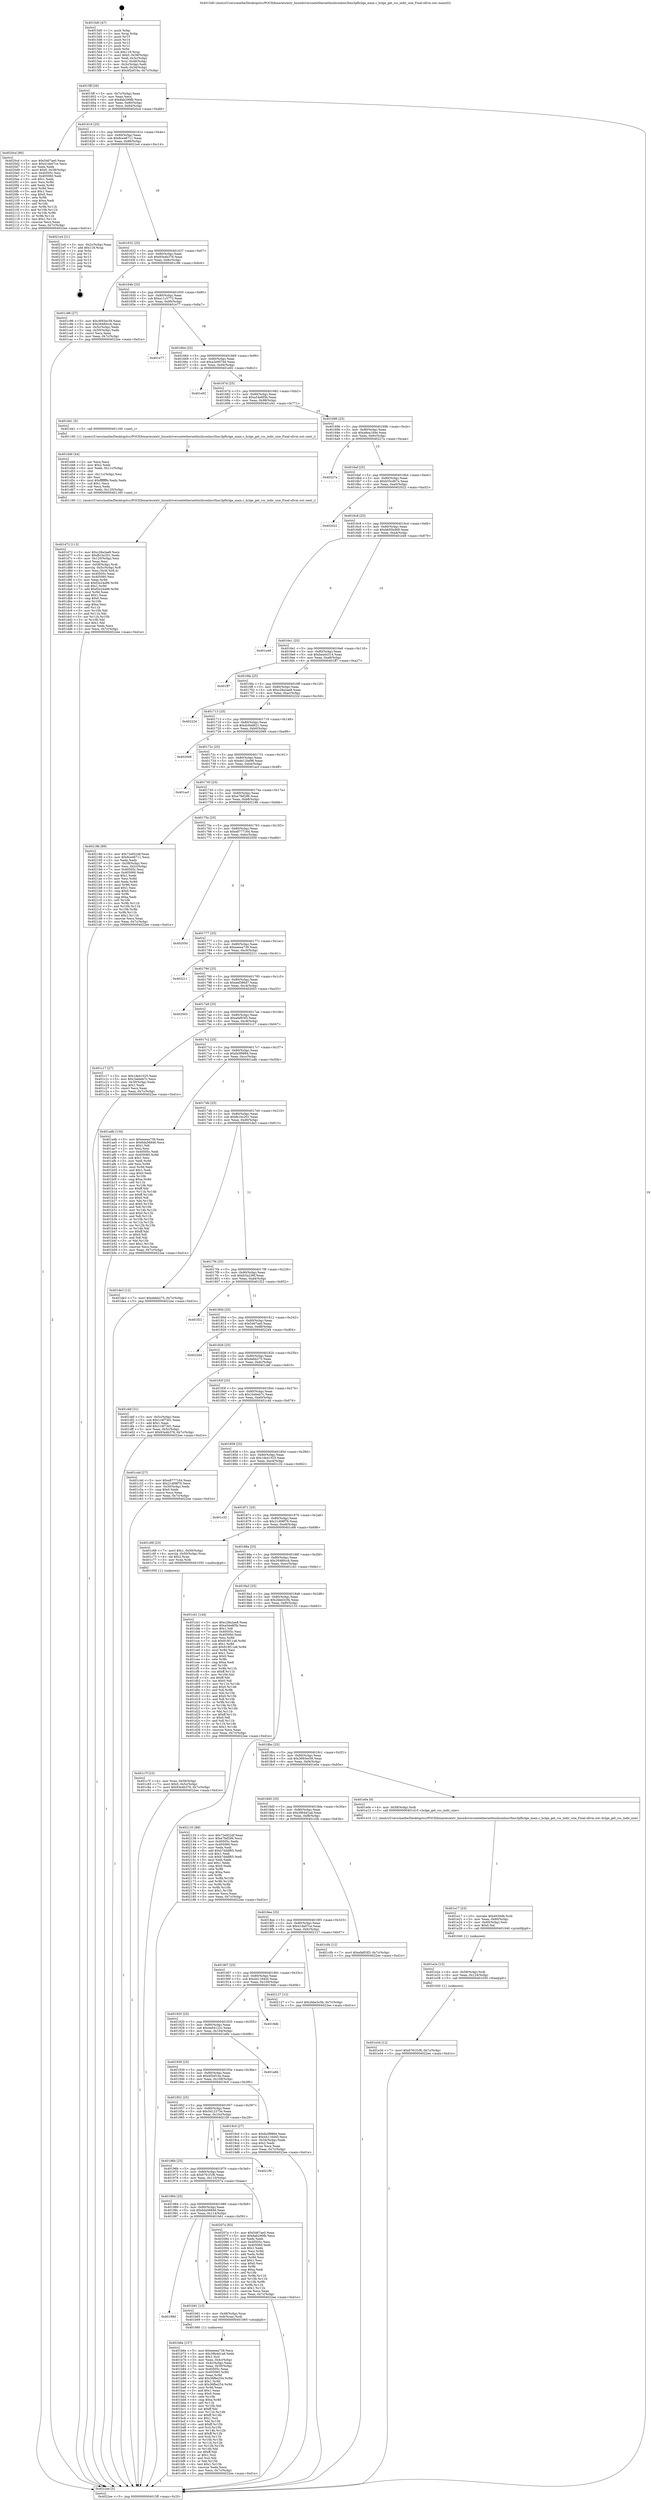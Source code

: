 digraph "0x4015d0" {
  label = "0x4015d0 (/mnt/c/Users/mathe/Desktop/tcc/POCII/binaries/extr_linuxdriversnetethernethisiliconhns3hns3pfhclge_main.c_hclge_get_rss_indir_size_Final-ollvm.out::main(0))"
  labelloc = "t"
  node[shape=record]

  Entry [label="",width=0.3,height=0.3,shape=circle,fillcolor=black,style=filled]
  "0x4015ff" [label="{
     0x4015ff [26]\l
     | [instrs]\l
     &nbsp;&nbsp;0x4015ff \<+3\>: mov -0x7c(%rbp),%eax\l
     &nbsp;&nbsp;0x401602 \<+2\>: mov %eax,%ecx\l
     &nbsp;&nbsp;0x401604 \<+6\>: sub $0x8ab290fb,%ecx\l
     &nbsp;&nbsp;0x40160a \<+3\>: mov %eax,-0x80(%rbp)\l
     &nbsp;&nbsp;0x40160d \<+6\>: mov %ecx,-0x84(%rbp)\l
     &nbsp;&nbsp;0x401613 \<+6\>: je 00000000004020cd \<main+0xafd\>\l
  }"]
  "0x4020cd" [label="{
     0x4020cd [90]\l
     | [instrs]\l
     &nbsp;&nbsp;0x4020cd \<+5\>: mov $0x5467ae0,%eax\l
     &nbsp;&nbsp;0x4020d2 \<+5\>: mov $0x41da07ce,%ecx\l
     &nbsp;&nbsp;0x4020d7 \<+2\>: xor %edx,%edx\l
     &nbsp;&nbsp;0x4020d9 \<+7\>: movl $0x0,-0x38(%rbp)\l
     &nbsp;&nbsp;0x4020e0 \<+7\>: mov 0x40505c,%esi\l
     &nbsp;&nbsp;0x4020e7 \<+7\>: mov 0x405060,%edi\l
     &nbsp;&nbsp;0x4020ee \<+3\>: sub $0x1,%edx\l
     &nbsp;&nbsp;0x4020f1 \<+3\>: mov %esi,%r8d\l
     &nbsp;&nbsp;0x4020f4 \<+3\>: add %edx,%r8d\l
     &nbsp;&nbsp;0x4020f7 \<+4\>: imul %r8d,%esi\l
     &nbsp;&nbsp;0x4020fb \<+3\>: and $0x1,%esi\l
     &nbsp;&nbsp;0x4020fe \<+3\>: cmp $0x0,%esi\l
     &nbsp;&nbsp;0x402101 \<+4\>: sete %r9b\l
     &nbsp;&nbsp;0x402105 \<+3\>: cmp $0xa,%edi\l
     &nbsp;&nbsp;0x402108 \<+4\>: setl %r10b\l
     &nbsp;&nbsp;0x40210c \<+3\>: mov %r9b,%r11b\l
     &nbsp;&nbsp;0x40210f \<+3\>: and %r10b,%r11b\l
     &nbsp;&nbsp;0x402112 \<+3\>: xor %r10b,%r9b\l
     &nbsp;&nbsp;0x402115 \<+3\>: or %r9b,%r11b\l
     &nbsp;&nbsp;0x402118 \<+4\>: test $0x1,%r11b\l
     &nbsp;&nbsp;0x40211c \<+3\>: cmovne %ecx,%eax\l
     &nbsp;&nbsp;0x40211f \<+3\>: mov %eax,-0x7c(%rbp)\l
     &nbsp;&nbsp;0x402122 \<+5\>: jmp 00000000004022ee \<main+0xd1e\>\l
  }"]
  "0x401619" [label="{
     0x401619 [25]\l
     | [instrs]\l
     &nbsp;&nbsp;0x401619 \<+5\>: jmp 000000000040161e \<main+0x4e\>\l
     &nbsp;&nbsp;0x40161e \<+3\>: mov -0x80(%rbp),%eax\l
     &nbsp;&nbsp;0x401621 \<+5\>: sub $0x8ce46711,%eax\l
     &nbsp;&nbsp;0x401626 \<+6\>: mov %eax,-0x88(%rbp)\l
     &nbsp;&nbsp;0x40162c \<+6\>: je 00000000004021e4 \<main+0xc14\>\l
  }"]
  Exit [label="",width=0.3,height=0.3,shape=circle,fillcolor=black,style=filled,peripheries=2]
  "0x4021e4" [label="{
     0x4021e4 [21]\l
     | [instrs]\l
     &nbsp;&nbsp;0x4021e4 \<+3\>: mov -0x2c(%rbp),%eax\l
     &nbsp;&nbsp;0x4021e7 \<+7\>: add $0x118,%rsp\l
     &nbsp;&nbsp;0x4021ee \<+1\>: pop %rbx\l
     &nbsp;&nbsp;0x4021ef \<+2\>: pop %r12\l
     &nbsp;&nbsp;0x4021f1 \<+2\>: pop %r13\l
     &nbsp;&nbsp;0x4021f3 \<+2\>: pop %r14\l
     &nbsp;&nbsp;0x4021f5 \<+2\>: pop %r15\l
     &nbsp;&nbsp;0x4021f7 \<+1\>: pop %rbp\l
     &nbsp;&nbsp;0x4021f8 \<+1\>: ret\l
  }"]
  "0x401632" [label="{
     0x401632 [25]\l
     | [instrs]\l
     &nbsp;&nbsp;0x401632 \<+5\>: jmp 0000000000401637 \<main+0x67\>\l
     &nbsp;&nbsp;0x401637 \<+3\>: mov -0x80(%rbp),%eax\l
     &nbsp;&nbsp;0x40163a \<+5\>: sub $0x93e4b376,%eax\l
     &nbsp;&nbsp;0x40163f \<+6\>: mov %eax,-0x8c(%rbp)\l
     &nbsp;&nbsp;0x401645 \<+6\>: je 0000000000401c96 \<main+0x6c6\>\l
  }"]
  "0x401e3d" [label="{
     0x401e3d [12]\l
     | [instrs]\l
     &nbsp;&nbsp;0x401e3d \<+7\>: movl $0x6761f1f6,-0x7c(%rbp)\l
     &nbsp;&nbsp;0x401e44 \<+5\>: jmp 00000000004022ee \<main+0xd1e\>\l
  }"]
  "0x401c96" [label="{
     0x401c96 [27]\l
     | [instrs]\l
     &nbsp;&nbsp;0x401c96 \<+5\>: mov $0x3693ec58,%eax\l
     &nbsp;&nbsp;0x401c9b \<+5\>: mov $0x26480ccb,%ecx\l
     &nbsp;&nbsp;0x401ca0 \<+3\>: mov -0x5c(%rbp),%edx\l
     &nbsp;&nbsp;0x401ca3 \<+3\>: cmp -0x50(%rbp),%edx\l
     &nbsp;&nbsp;0x401ca6 \<+3\>: cmovl %ecx,%eax\l
     &nbsp;&nbsp;0x401ca9 \<+3\>: mov %eax,-0x7c(%rbp)\l
     &nbsp;&nbsp;0x401cac \<+5\>: jmp 00000000004022ee \<main+0xd1e\>\l
  }"]
  "0x40164b" [label="{
     0x40164b [25]\l
     | [instrs]\l
     &nbsp;&nbsp;0x40164b \<+5\>: jmp 0000000000401650 \<main+0x80\>\l
     &nbsp;&nbsp;0x401650 \<+3\>: mov -0x80(%rbp),%eax\l
     &nbsp;&nbsp;0x401653 \<+5\>: sub $0xa11c5772,%eax\l
     &nbsp;&nbsp;0x401658 \<+6\>: mov %eax,-0x90(%rbp)\l
     &nbsp;&nbsp;0x40165e \<+6\>: je 0000000000401e77 \<main+0x8a7\>\l
  }"]
  "0x401e2e" [label="{
     0x401e2e [15]\l
     | [instrs]\l
     &nbsp;&nbsp;0x401e2e \<+4\>: mov -0x58(%rbp),%rdi\l
     &nbsp;&nbsp;0x401e32 \<+6\>: mov %eax,-0x124(%rbp)\l
     &nbsp;&nbsp;0x401e38 \<+5\>: call 0000000000401030 \<free@plt\>\l
     | [calls]\l
     &nbsp;&nbsp;0x401030 \{1\} (unknown)\l
  }"]
  "0x401e77" [label="{
     0x401e77\l
  }", style=dashed]
  "0x401664" [label="{
     0x401664 [25]\l
     | [instrs]\l
     &nbsp;&nbsp;0x401664 \<+5\>: jmp 0000000000401669 \<main+0x99\>\l
     &nbsp;&nbsp;0x401669 \<+3\>: mov -0x80(%rbp),%eax\l
     &nbsp;&nbsp;0x40166c \<+5\>: sub $0xa2e907dd,%eax\l
     &nbsp;&nbsp;0x401671 \<+6\>: mov %eax,-0x94(%rbp)\l
     &nbsp;&nbsp;0x401677 \<+6\>: je 0000000000401e92 \<main+0x8c2\>\l
  }"]
  "0x401e17" [label="{
     0x401e17 [23]\l
     | [instrs]\l
     &nbsp;&nbsp;0x401e17 \<+10\>: movabs $0x4030d6,%rdi\l
     &nbsp;&nbsp;0x401e21 \<+3\>: mov %eax,-0x60(%rbp)\l
     &nbsp;&nbsp;0x401e24 \<+3\>: mov -0x60(%rbp),%esi\l
     &nbsp;&nbsp;0x401e27 \<+2\>: mov $0x0,%al\l
     &nbsp;&nbsp;0x401e29 \<+5\>: call 0000000000401040 \<printf@plt\>\l
     | [calls]\l
     &nbsp;&nbsp;0x401040 \{1\} (unknown)\l
  }"]
  "0x401e92" [label="{
     0x401e92\l
  }", style=dashed]
  "0x40167d" [label="{
     0x40167d [25]\l
     | [instrs]\l
     &nbsp;&nbsp;0x40167d \<+5\>: jmp 0000000000401682 \<main+0xb2\>\l
     &nbsp;&nbsp;0x401682 \<+3\>: mov -0x80(%rbp),%eax\l
     &nbsp;&nbsp;0x401685 \<+5\>: sub $0xa54e6f3b,%eax\l
     &nbsp;&nbsp;0x40168a \<+6\>: mov %eax,-0x98(%rbp)\l
     &nbsp;&nbsp;0x401690 \<+6\>: je 0000000000401d41 \<main+0x771\>\l
  }"]
  "0x401d72" [label="{
     0x401d72 [113]\l
     | [instrs]\l
     &nbsp;&nbsp;0x401d72 \<+5\>: mov $0xc28a2ae8,%ecx\l
     &nbsp;&nbsp;0x401d77 \<+5\>: mov $0xfb1bc201,%edx\l
     &nbsp;&nbsp;0x401d7c \<+6\>: mov -0x120(%rbp),%esi\l
     &nbsp;&nbsp;0x401d82 \<+3\>: imul %eax,%esi\l
     &nbsp;&nbsp;0x401d85 \<+4\>: mov -0x58(%rbp),%rdi\l
     &nbsp;&nbsp;0x401d89 \<+4\>: movslq -0x5c(%rbp),%r8\l
     &nbsp;&nbsp;0x401d8d \<+4\>: mov %esi,(%rdi,%r8,4)\l
     &nbsp;&nbsp;0x401d91 \<+7\>: mov 0x40505c,%eax\l
     &nbsp;&nbsp;0x401d98 \<+7\>: mov 0x405060,%esi\l
     &nbsp;&nbsp;0x401d9f \<+3\>: mov %eax,%r9d\l
     &nbsp;&nbsp;0x401da2 \<+7\>: sub $0xf2e24a96,%r9d\l
     &nbsp;&nbsp;0x401da9 \<+4\>: sub $0x1,%r9d\l
     &nbsp;&nbsp;0x401dad \<+7\>: add $0xf2e24a96,%r9d\l
     &nbsp;&nbsp;0x401db4 \<+4\>: imul %r9d,%eax\l
     &nbsp;&nbsp;0x401db8 \<+3\>: and $0x1,%eax\l
     &nbsp;&nbsp;0x401dbb \<+3\>: cmp $0x0,%eax\l
     &nbsp;&nbsp;0x401dbe \<+4\>: sete %r10b\l
     &nbsp;&nbsp;0x401dc2 \<+3\>: cmp $0xa,%esi\l
     &nbsp;&nbsp;0x401dc5 \<+4\>: setl %r11b\l
     &nbsp;&nbsp;0x401dc9 \<+3\>: mov %r10b,%bl\l
     &nbsp;&nbsp;0x401dcc \<+3\>: and %r11b,%bl\l
     &nbsp;&nbsp;0x401dcf \<+3\>: xor %r11b,%r10b\l
     &nbsp;&nbsp;0x401dd2 \<+3\>: or %r10b,%bl\l
     &nbsp;&nbsp;0x401dd5 \<+3\>: test $0x1,%bl\l
     &nbsp;&nbsp;0x401dd8 \<+3\>: cmovne %edx,%ecx\l
     &nbsp;&nbsp;0x401ddb \<+3\>: mov %ecx,-0x7c(%rbp)\l
     &nbsp;&nbsp;0x401dde \<+5\>: jmp 00000000004022ee \<main+0xd1e\>\l
  }"]
  "0x401d41" [label="{
     0x401d41 [5]\l
     | [instrs]\l
     &nbsp;&nbsp;0x401d41 \<+5\>: call 0000000000401160 \<next_i\>\l
     | [calls]\l
     &nbsp;&nbsp;0x401160 \{1\} (/mnt/c/Users/mathe/Desktop/tcc/POCII/binaries/extr_linuxdriversnetethernethisiliconhns3hns3pfhclge_main.c_hclge_get_rss_indir_size_Final-ollvm.out::next_i)\l
  }"]
  "0x401696" [label="{
     0x401696 [25]\l
     | [instrs]\l
     &nbsp;&nbsp;0x401696 \<+5\>: jmp 000000000040169b \<main+0xcb\>\l
     &nbsp;&nbsp;0x40169b \<+3\>: mov -0x80(%rbp),%eax\l
     &nbsp;&nbsp;0x40169e \<+5\>: sub $0xa8ea184e,%eax\l
     &nbsp;&nbsp;0x4016a3 \<+6\>: mov %eax,-0x9c(%rbp)\l
     &nbsp;&nbsp;0x4016a9 \<+6\>: je 000000000040227a \<main+0xcaa\>\l
  }"]
  "0x401d46" [label="{
     0x401d46 [44]\l
     | [instrs]\l
     &nbsp;&nbsp;0x401d46 \<+2\>: xor %ecx,%ecx\l
     &nbsp;&nbsp;0x401d48 \<+5\>: mov $0x2,%edx\l
     &nbsp;&nbsp;0x401d4d \<+6\>: mov %edx,-0x11c(%rbp)\l
     &nbsp;&nbsp;0x401d53 \<+1\>: cltd\l
     &nbsp;&nbsp;0x401d54 \<+6\>: mov -0x11c(%rbp),%esi\l
     &nbsp;&nbsp;0x401d5a \<+2\>: idiv %esi\l
     &nbsp;&nbsp;0x401d5c \<+6\>: imul $0xfffffffe,%edx,%edx\l
     &nbsp;&nbsp;0x401d62 \<+3\>: sub $0x1,%ecx\l
     &nbsp;&nbsp;0x401d65 \<+2\>: sub %ecx,%edx\l
     &nbsp;&nbsp;0x401d67 \<+6\>: mov %edx,-0x120(%rbp)\l
     &nbsp;&nbsp;0x401d6d \<+5\>: call 0000000000401160 \<next_i\>\l
     | [calls]\l
     &nbsp;&nbsp;0x401160 \{1\} (/mnt/c/Users/mathe/Desktop/tcc/POCII/binaries/extr_linuxdriversnetethernethisiliconhns3hns3pfhclge_main.c_hclge_get_rss_indir_size_Final-ollvm.out::next_i)\l
  }"]
  "0x40227a" [label="{
     0x40227a\l
  }", style=dashed]
  "0x4016af" [label="{
     0x4016af [25]\l
     | [instrs]\l
     &nbsp;&nbsp;0x4016af \<+5\>: jmp 00000000004016b4 \<main+0xe4\>\l
     &nbsp;&nbsp;0x4016b4 \<+3\>: mov -0x80(%rbp),%eax\l
     &nbsp;&nbsp;0x4016b7 \<+5\>: sub $0xb55cd67e,%eax\l
     &nbsp;&nbsp;0x4016bc \<+6\>: mov %eax,-0xa0(%rbp)\l
     &nbsp;&nbsp;0x4016c2 \<+6\>: je 0000000000402022 \<main+0xa52\>\l
  }"]
  "0x401c7f" [label="{
     0x401c7f [23]\l
     | [instrs]\l
     &nbsp;&nbsp;0x401c7f \<+4\>: mov %rax,-0x58(%rbp)\l
     &nbsp;&nbsp;0x401c83 \<+7\>: movl $0x0,-0x5c(%rbp)\l
     &nbsp;&nbsp;0x401c8a \<+7\>: movl $0x93e4b376,-0x7c(%rbp)\l
     &nbsp;&nbsp;0x401c91 \<+5\>: jmp 00000000004022ee \<main+0xd1e\>\l
  }"]
  "0x402022" [label="{
     0x402022\l
  }", style=dashed]
  "0x4016c8" [label="{
     0x4016c8 [25]\l
     | [instrs]\l
     &nbsp;&nbsp;0x4016c8 \<+5\>: jmp 00000000004016cd \<main+0xfd\>\l
     &nbsp;&nbsp;0x4016cd \<+3\>: mov -0x80(%rbp),%eax\l
     &nbsp;&nbsp;0x4016d0 \<+5\>: sub $0xbb05b469,%eax\l
     &nbsp;&nbsp;0x4016d5 \<+6\>: mov %eax,-0xa4(%rbp)\l
     &nbsp;&nbsp;0x4016db \<+6\>: je 0000000000401e49 \<main+0x879\>\l
  }"]
  "0x401b6e" [label="{
     0x401b6e [157]\l
     | [instrs]\l
     &nbsp;&nbsp;0x401b6e \<+5\>: mov $0xeeeea739,%ecx\l
     &nbsp;&nbsp;0x401b73 \<+5\>: mov $0x39b4d1ad,%edx\l
     &nbsp;&nbsp;0x401b78 \<+3\>: mov $0x1,%sil\l
     &nbsp;&nbsp;0x401b7b \<+3\>: mov %eax,-0x4c(%rbp)\l
     &nbsp;&nbsp;0x401b7e \<+3\>: mov -0x4c(%rbp),%eax\l
     &nbsp;&nbsp;0x401b81 \<+3\>: mov %eax,-0x30(%rbp)\l
     &nbsp;&nbsp;0x401b84 \<+7\>: mov 0x40505c,%eax\l
     &nbsp;&nbsp;0x401b8b \<+8\>: mov 0x405060,%r8d\l
     &nbsp;&nbsp;0x401b93 \<+3\>: mov %eax,%r9d\l
     &nbsp;&nbsp;0x401b96 \<+7\>: add $0x36fbe254,%r9d\l
     &nbsp;&nbsp;0x401b9d \<+4\>: sub $0x1,%r9d\l
     &nbsp;&nbsp;0x401ba1 \<+7\>: sub $0x36fbe254,%r9d\l
     &nbsp;&nbsp;0x401ba8 \<+4\>: imul %r9d,%eax\l
     &nbsp;&nbsp;0x401bac \<+3\>: and $0x1,%eax\l
     &nbsp;&nbsp;0x401baf \<+3\>: cmp $0x0,%eax\l
     &nbsp;&nbsp;0x401bb2 \<+4\>: sete %r10b\l
     &nbsp;&nbsp;0x401bb6 \<+4\>: cmp $0xa,%r8d\l
     &nbsp;&nbsp;0x401bba \<+4\>: setl %r11b\l
     &nbsp;&nbsp;0x401bbe \<+3\>: mov %r10b,%bl\l
     &nbsp;&nbsp;0x401bc1 \<+3\>: xor $0xff,%bl\l
     &nbsp;&nbsp;0x401bc4 \<+3\>: mov %r11b,%r14b\l
     &nbsp;&nbsp;0x401bc7 \<+4\>: xor $0xff,%r14b\l
     &nbsp;&nbsp;0x401bcb \<+4\>: xor $0x1,%sil\l
     &nbsp;&nbsp;0x401bcf \<+3\>: mov %bl,%r15b\l
     &nbsp;&nbsp;0x401bd2 \<+4\>: and $0xff,%r15b\l
     &nbsp;&nbsp;0x401bd6 \<+3\>: and %sil,%r10b\l
     &nbsp;&nbsp;0x401bd9 \<+3\>: mov %r14b,%r12b\l
     &nbsp;&nbsp;0x401bdc \<+4\>: and $0xff,%r12b\l
     &nbsp;&nbsp;0x401be0 \<+3\>: and %sil,%r11b\l
     &nbsp;&nbsp;0x401be3 \<+3\>: or %r10b,%r15b\l
     &nbsp;&nbsp;0x401be6 \<+3\>: or %r11b,%r12b\l
     &nbsp;&nbsp;0x401be9 \<+3\>: xor %r12b,%r15b\l
     &nbsp;&nbsp;0x401bec \<+3\>: or %r14b,%bl\l
     &nbsp;&nbsp;0x401bef \<+3\>: xor $0xff,%bl\l
     &nbsp;&nbsp;0x401bf2 \<+4\>: or $0x1,%sil\l
     &nbsp;&nbsp;0x401bf6 \<+3\>: and %sil,%bl\l
     &nbsp;&nbsp;0x401bf9 \<+3\>: or %bl,%r15b\l
     &nbsp;&nbsp;0x401bfc \<+4\>: test $0x1,%r15b\l
     &nbsp;&nbsp;0x401c00 \<+3\>: cmovne %edx,%ecx\l
     &nbsp;&nbsp;0x401c03 \<+3\>: mov %ecx,-0x7c(%rbp)\l
     &nbsp;&nbsp;0x401c06 \<+5\>: jmp 00000000004022ee \<main+0xd1e\>\l
  }"]
  "0x401e49" [label="{
     0x401e49\l
  }", style=dashed]
  "0x4016e1" [label="{
     0x4016e1 [25]\l
     | [instrs]\l
     &nbsp;&nbsp;0x4016e1 \<+5\>: jmp 00000000004016e6 \<main+0x116\>\l
     &nbsp;&nbsp;0x4016e6 \<+3\>: mov -0x80(%rbp),%eax\l
     &nbsp;&nbsp;0x4016e9 \<+5\>: sub $0xbea44314,%eax\l
     &nbsp;&nbsp;0x4016ee \<+6\>: mov %eax,-0xa8(%rbp)\l
     &nbsp;&nbsp;0x4016f4 \<+6\>: je 0000000000401ff7 \<main+0xa27\>\l
  }"]
  "0x40199d" [label="{
     0x40199d\l
  }", style=dashed]
  "0x401ff7" [label="{
     0x401ff7\l
  }", style=dashed]
  "0x4016fa" [label="{
     0x4016fa [25]\l
     | [instrs]\l
     &nbsp;&nbsp;0x4016fa \<+5\>: jmp 00000000004016ff \<main+0x12f\>\l
     &nbsp;&nbsp;0x4016ff \<+3\>: mov -0x80(%rbp),%eax\l
     &nbsp;&nbsp;0x401702 \<+5\>: sub $0xc28a2ae8,%eax\l
     &nbsp;&nbsp;0x401707 \<+6\>: mov %eax,-0xac(%rbp)\l
     &nbsp;&nbsp;0x40170d \<+6\>: je 000000000040222d \<main+0xc5d\>\l
  }"]
  "0x401b61" [label="{
     0x401b61 [13]\l
     | [instrs]\l
     &nbsp;&nbsp;0x401b61 \<+4\>: mov -0x48(%rbp),%rax\l
     &nbsp;&nbsp;0x401b65 \<+4\>: mov 0x8(%rax),%rdi\l
     &nbsp;&nbsp;0x401b69 \<+5\>: call 0000000000401060 \<atoi@plt\>\l
     | [calls]\l
     &nbsp;&nbsp;0x401060 \{1\} (unknown)\l
  }"]
  "0x40222d" [label="{
     0x40222d\l
  }", style=dashed]
  "0x401713" [label="{
     0x401713 [25]\l
     | [instrs]\l
     &nbsp;&nbsp;0x401713 \<+5\>: jmp 0000000000401718 \<main+0x148\>\l
     &nbsp;&nbsp;0x401718 \<+3\>: mov -0x80(%rbp),%eax\l
     &nbsp;&nbsp;0x40171b \<+5\>: sub $0xdc94d621,%eax\l
     &nbsp;&nbsp;0x401720 \<+6\>: mov %eax,-0xb0(%rbp)\l
     &nbsp;&nbsp;0x401726 \<+6\>: je 0000000000402069 \<main+0xa99\>\l
  }"]
  "0x401984" [label="{
     0x401984 [25]\l
     | [instrs]\l
     &nbsp;&nbsp;0x401984 \<+5\>: jmp 0000000000401989 \<main+0x3b9\>\l
     &nbsp;&nbsp;0x401989 \<+3\>: mov -0x80(%rbp),%eax\l
     &nbsp;&nbsp;0x40198c \<+5\>: sub $0x6da56846,%eax\l
     &nbsp;&nbsp;0x401991 \<+6\>: mov %eax,-0x114(%rbp)\l
     &nbsp;&nbsp;0x401997 \<+6\>: je 0000000000401b61 \<main+0x591\>\l
  }"]
  "0x402069" [label="{
     0x402069\l
  }", style=dashed]
  "0x40172c" [label="{
     0x40172c [25]\l
     | [instrs]\l
     &nbsp;&nbsp;0x40172c \<+5\>: jmp 0000000000401731 \<main+0x161\>\l
     &nbsp;&nbsp;0x401731 \<+3\>: mov -0x80(%rbp),%eax\l
     &nbsp;&nbsp;0x401734 \<+5\>: sub $0xde12be96,%eax\l
     &nbsp;&nbsp;0x401739 \<+6\>: mov %eax,-0xb4(%rbp)\l
     &nbsp;&nbsp;0x40173f \<+6\>: je 0000000000401acf \<main+0x4ff\>\l
  }"]
  "0x40207a" [label="{
     0x40207a [83]\l
     | [instrs]\l
     &nbsp;&nbsp;0x40207a \<+5\>: mov $0x5467ae0,%eax\l
     &nbsp;&nbsp;0x40207f \<+5\>: mov $0x8ab290fb,%ecx\l
     &nbsp;&nbsp;0x402084 \<+2\>: xor %edx,%edx\l
     &nbsp;&nbsp;0x402086 \<+7\>: mov 0x40505c,%esi\l
     &nbsp;&nbsp;0x40208d \<+7\>: mov 0x405060,%edi\l
     &nbsp;&nbsp;0x402094 \<+3\>: sub $0x1,%edx\l
     &nbsp;&nbsp;0x402097 \<+3\>: mov %esi,%r8d\l
     &nbsp;&nbsp;0x40209a \<+3\>: add %edx,%r8d\l
     &nbsp;&nbsp;0x40209d \<+4\>: imul %r8d,%esi\l
     &nbsp;&nbsp;0x4020a1 \<+3\>: and $0x1,%esi\l
     &nbsp;&nbsp;0x4020a4 \<+3\>: cmp $0x0,%esi\l
     &nbsp;&nbsp;0x4020a7 \<+4\>: sete %r9b\l
     &nbsp;&nbsp;0x4020ab \<+3\>: cmp $0xa,%edi\l
     &nbsp;&nbsp;0x4020ae \<+4\>: setl %r10b\l
     &nbsp;&nbsp;0x4020b2 \<+3\>: mov %r9b,%r11b\l
     &nbsp;&nbsp;0x4020b5 \<+3\>: and %r10b,%r11b\l
     &nbsp;&nbsp;0x4020b8 \<+3\>: xor %r10b,%r9b\l
     &nbsp;&nbsp;0x4020bb \<+3\>: or %r9b,%r11b\l
     &nbsp;&nbsp;0x4020be \<+4\>: test $0x1,%r11b\l
     &nbsp;&nbsp;0x4020c2 \<+3\>: cmovne %ecx,%eax\l
     &nbsp;&nbsp;0x4020c5 \<+3\>: mov %eax,-0x7c(%rbp)\l
     &nbsp;&nbsp;0x4020c8 \<+5\>: jmp 00000000004022ee \<main+0xd1e\>\l
  }"]
  "0x401acf" [label="{
     0x401acf\l
  }", style=dashed]
  "0x401745" [label="{
     0x401745 [25]\l
     | [instrs]\l
     &nbsp;&nbsp;0x401745 \<+5\>: jmp 000000000040174a \<main+0x17a\>\l
     &nbsp;&nbsp;0x40174a \<+3\>: mov -0x80(%rbp),%eax\l
     &nbsp;&nbsp;0x40174d \<+5\>: sub $0xe7fef286,%eax\l
     &nbsp;&nbsp;0x401752 \<+6\>: mov %eax,-0xb8(%rbp)\l
     &nbsp;&nbsp;0x401758 \<+6\>: je 000000000040218b \<main+0xbbb\>\l
  }"]
  "0x40196b" [label="{
     0x40196b [25]\l
     | [instrs]\l
     &nbsp;&nbsp;0x40196b \<+5\>: jmp 0000000000401970 \<main+0x3a0\>\l
     &nbsp;&nbsp;0x401970 \<+3\>: mov -0x80(%rbp),%eax\l
     &nbsp;&nbsp;0x401973 \<+5\>: sub $0x6761f1f6,%eax\l
     &nbsp;&nbsp;0x401978 \<+6\>: mov %eax,-0x110(%rbp)\l
     &nbsp;&nbsp;0x40197e \<+6\>: je 000000000040207a \<main+0xaaa\>\l
  }"]
  "0x40218b" [label="{
     0x40218b [89]\l
     | [instrs]\l
     &nbsp;&nbsp;0x40218b \<+5\>: mov $0x72e922df,%eax\l
     &nbsp;&nbsp;0x402190 \<+5\>: mov $0x8ce46711,%ecx\l
     &nbsp;&nbsp;0x402195 \<+2\>: xor %edx,%edx\l
     &nbsp;&nbsp;0x402197 \<+3\>: mov -0x38(%rbp),%esi\l
     &nbsp;&nbsp;0x40219a \<+3\>: mov %esi,-0x2c(%rbp)\l
     &nbsp;&nbsp;0x40219d \<+7\>: mov 0x40505c,%esi\l
     &nbsp;&nbsp;0x4021a4 \<+7\>: mov 0x405060,%edi\l
     &nbsp;&nbsp;0x4021ab \<+3\>: sub $0x1,%edx\l
     &nbsp;&nbsp;0x4021ae \<+3\>: mov %esi,%r8d\l
     &nbsp;&nbsp;0x4021b1 \<+3\>: add %edx,%r8d\l
     &nbsp;&nbsp;0x4021b4 \<+4\>: imul %r8d,%esi\l
     &nbsp;&nbsp;0x4021b8 \<+3\>: and $0x1,%esi\l
     &nbsp;&nbsp;0x4021bb \<+3\>: cmp $0x0,%esi\l
     &nbsp;&nbsp;0x4021be \<+4\>: sete %r9b\l
     &nbsp;&nbsp;0x4021c2 \<+3\>: cmp $0xa,%edi\l
     &nbsp;&nbsp;0x4021c5 \<+4\>: setl %r10b\l
     &nbsp;&nbsp;0x4021c9 \<+3\>: mov %r9b,%r11b\l
     &nbsp;&nbsp;0x4021cc \<+3\>: and %r10b,%r11b\l
     &nbsp;&nbsp;0x4021cf \<+3\>: xor %r10b,%r9b\l
     &nbsp;&nbsp;0x4021d2 \<+3\>: or %r9b,%r11b\l
     &nbsp;&nbsp;0x4021d5 \<+4\>: test $0x1,%r11b\l
     &nbsp;&nbsp;0x4021d9 \<+3\>: cmovne %ecx,%eax\l
     &nbsp;&nbsp;0x4021dc \<+3\>: mov %eax,-0x7c(%rbp)\l
     &nbsp;&nbsp;0x4021df \<+5\>: jmp 00000000004022ee \<main+0xd1e\>\l
  }"]
  "0x40175e" [label="{
     0x40175e [25]\l
     | [instrs]\l
     &nbsp;&nbsp;0x40175e \<+5\>: jmp 0000000000401763 \<main+0x193\>\l
     &nbsp;&nbsp;0x401763 \<+3\>: mov -0x80(%rbp),%eax\l
     &nbsp;&nbsp;0x401766 \<+5\>: sub $0xe8777164,%eax\l
     &nbsp;&nbsp;0x40176b \<+6\>: mov %eax,-0xbc(%rbp)\l
     &nbsp;&nbsp;0x401771 \<+6\>: je 000000000040205d \<main+0xa8d\>\l
  }"]
  "0x4021f9" [label="{
     0x4021f9\l
  }", style=dashed]
  "0x40205d" [label="{
     0x40205d\l
  }", style=dashed]
  "0x401777" [label="{
     0x401777 [25]\l
     | [instrs]\l
     &nbsp;&nbsp;0x401777 \<+5\>: jmp 000000000040177c \<main+0x1ac\>\l
     &nbsp;&nbsp;0x40177c \<+3\>: mov -0x80(%rbp),%eax\l
     &nbsp;&nbsp;0x40177f \<+5\>: sub $0xeeeea739,%eax\l
     &nbsp;&nbsp;0x401784 \<+6\>: mov %eax,-0xc0(%rbp)\l
     &nbsp;&nbsp;0x40178a \<+6\>: je 0000000000402211 \<main+0xc41\>\l
  }"]
  "0x4015d0" [label="{
     0x4015d0 [47]\l
     | [instrs]\l
     &nbsp;&nbsp;0x4015d0 \<+1\>: push %rbp\l
     &nbsp;&nbsp;0x4015d1 \<+3\>: mov %rsp,%rbp\l
     &nbsp;&nbsp;0x4015d4 \<+2\>: push %r15\l
     &nbsp;&nbsp;0x4015d6 \<+2\>: push %r14\l
     &nbsp;&nbsp;0x4015d8 \<+2\>: push %r13\l
     &nbsp;&nbsp;0x4015da \<+2\>: push %r12\l
     &nbsp;&nbsp;0x4015dc \<+1\>: push %rbx\l
     &nbsp;&nbsp;0x4015dd \<+7\>: sub $0x118,%rsp\l
     &nbsp;&nbsp;0x4015e4 \<+7\>: movl $0x0,-0x38(%rbp)\l
     &nbsp;&nbsp;0x4015eb \<+3\>: mov %edi,-0x3c(%rbp)\l
     &nbsp;&nbsp;0x4015ee \<+4\>: mov %rsi,-0x48(%rbp)\l
     &nbsp;&nbsp;0x4015f2 \<+3\>: mov -0x3c(%rbp),%edi\l
     &nbsp;&nbsp;0x4015f5 \<+3\>: mov %edi,-0x34(%rbp)\l
     &nbsp;&nbsp;0x4015f8 \<+7\>: movl $0x4f2ef10a,-0x7c(%rbp)\l
  }"]
  "0x402211" [label="{
     0x402211\l
  }", style=dashed]
  "0x401790" [label="{
     0x401790 [25]\l
     | [instrs]\l
     &nbsp;&nbsp;0x401790 \<+5\>: jmp 0000000000401795 \<main+0x1c5\>\l
     &nbsp;&nbsp;0x401795 \<+3\>: mov -0x80(%rbp),%eax\l
     &nbsp;&nbsp;0x401798 \<+5\>: sub $0xeef386d7,%eax\l
     &nbsp;&nbsp;0x40179d \<+6\>: mov %eax,-0xc4(%rbp)\l
     &nbsp;&nbsp;0x4017a3 \<+6\>: je 0000000000402003 \<main+0xa33\>\l
  }"]
  "0x4022ee" [label="{
     0x4022ee [5]\l
     | [instrs]\l
     &nbsp;&nbsp;0x4022ee \<+5\>: jmp 00000000004015ff \<main+0x2f\>\l
  }"]
  "0x402003" [label="{
     0x402003\l
  }", style=dashed]
  "0x4017a9" [label="{
     0x4017a9 [25]\l
     | [instrs]\l
     &nbsp;&nbsp;0x4017a9 \<+5\>: jmp 00000000004017ae \<main+0x1de\>\l
     &nbsp;&nbsp;0x4017ae \<+3\>: mov -0x80(%rbp),%eax\l
     &nbsp;&nbsp;0x4017b1 \<+5\>: sub $0xefaf03f3,%eax\l
     &nbsp;&nbsp;0x4017b6 \<+6\>: mov %eax,-0xc8(%rbp)\l
     &nbsp;&nbsp;0x4017bc \<+6\>: je 0000000000401c17 \<main+0x647\>\l
  }"]
  "0x401952" [label="{
     0x401952 [25]\l
     | [instrs]\l
     &nbsp;&nbsp;0x401952 \<+5\>: jmp 0000000000401957 \<main+0x387\>\l
     &nbsp;&nbsp;0x401957 \<+3\>: mov -0x80(%rbp),%eax\l
     &nbsp;&nbsp;0x40195a \<+5\>: sub $0x5d12373e,%eax\l
     &nbsp;&nbsp;0x40195f \<+6\>: mov %eax,-0x10c(%rbp)\l
     &nbsp;&nbsp;0x401965 \<+6\>: je 00000000004021f9 \<main+0xc29\>\l
  }"]
  "0x401c17" [label="{
     0x401c17 [27]\l
     | [instrs]\l
     &nbsp;&nbsp;0x401c17 \<+5\>: mov $0x1de41025,%eax\l
     &nbsp;&nbsp;0x401c1c \<+5\>: mov $0x1bebeb7c,%ecx\l
     &nbsp;&nbsp;0x401c21 \<+3\>: mov -0x30(%rbp),%edx\l
     &nbsp;&nbsp;0x401c24 \<+3\>: cmp $0x1,%edx\l
     &nbsp;&nbsp;0x401c27 \<+3\>: cmovl %ecx,%eax\l
     &nbsp;&nbsp;0x401c2a \<+3\>: mov %eax,-0x7c(%rbp)\l
     &nbsp;&nbsp;0x401c2d \<+5\>: jmp 00000000004022ee \<main+0xd1e\>\l
  }"]
  "0x4017c2" [label="{
     0x4017c2 [25]\l
     | [instrs]\l
     &nbsp;&nbsp;0x4017c2 \<+5\>: jmp 00000000004017c7 \<main+0x1f7\>\l
     &nbsp;&nbsp;0x4017c7 \<+3\>: mov -0x80(%rbp),%eax\l
     &nbsp;&nbsp;0x4017ca \<+5\>: sub $0xfa3f9884,%eax\l
     &nbsp;&nbsp;0x4017cf \<+6\>: mov %eax,-0xcc(%rbp)\l
     &nbsp;&nbsp;0x4017d5 \<+6\>: je 0000000000401adb \<main+0x50b\>\l
  }"]
  "0x4019c0" [label="{
     0x4019c0 [27]\l
     | [instrs]\l
     &nbsp;&nbsp;0x4019c0 \<+5\>: mov $0xfa3f9884,%eax\l
     &nbsp;&nbsp;0x4019c5 \<+5\>: mov $0x44116445,%ecx\l
     &nbsp;&nbsp;0x4019ca \<+3\>: mov -0x34(%rbp),%edx\l
     &nbsp;&nbsp;0x4019cd \<+3\>: cmp $0x2,%edx\l
     &nbsp;&nbsp;0x4019d0 \<+3\>: cmovne %ecx,%eax\l
     &nbsp;&nbsp;0x4019d3 \<+3\>: mov %eax,-0x7c(%rbp)\l
     &nbsp;&nbsp;0x4019d6 \<+5\>: jmp 00000000004022ee \<main+0xd1e\>\l
  }"]
  "0x401adb" [label="{
     0x401adb [134]\l
     | [instrs]\l
     &nbsp;&nbsp;0x401adb \<+5\>: mov $0xeeeea739,%eax\l
     &nbsp;&nbsp;0x401ae0 \<+5\>: mov $0x6da56846,%ecx\l
     &nbsp;&nbsp;0x401ae5 \<+2\>: mov $0x1,%dl\l
     &nbsp;&nbsp;0x401ae7 \<+2\>: xor %esi,%esi\l
     &nbsp;&nbsp;0x401ae9 \<+7\>: mov 0x40505c,%edi\l
     &nbsp;&nbsp;0x401af0 \<+8\>: mov 0x405060,%r8d\l
     &nbsp;&nbsp;0x401af8 \<+3\>: sub $0x1,%esi\l
     &nbsp;&nbsp;0x401afb \<+3\>: mov %edi,%r9d\l
     &nbsp;&nbsp;0x401afe \<+3\>: add %esi,%r9d\l
     &nbsp;&nbsp;0x401b01 \<+4\>: imul %r9d,%edi\l
     &nbsp;&nbsp;0x401b05 \<+3\>: and $0x1,%edi\l
     &nbsp;&nbsp;0x401b08 \<+3\>: cmp $0x0,%edi\l
     &nbsp;&nbsp;0x401b0b \<+4\>: sete %r10b\l
     &nbsp;&nbsp;0x401b0f \<+4\>: cmp $0xa,%r8d\l
     &nbsp;&nbsp;0x401b13 \<+4\>: setl %r11b\l
     &nbsp;&nbsp;0x401b17 \<+3\>: mov %r10b,%bl\l
     &nbsp;&nbsp;0x401b1a \<+3\>: xor $0xff,%bl\l
     &nbsp;&nbsp;0x401b1d \<+3\>: mov %r11b,%r14b\l
     &nbsp;&nbsp;0x401b20 \<+4\>: xor $0xff,%r14b\l
     &nbsp;&nbsp;0x401b24 \<+3\>: xor $0x0,%dl\l
     &nbsp;&nbsp;0x401b27 \<+3\>: mov %bl,%r15b\l
     &nbsp;&nbsp;0x401b2a \<+4\>: and $0x0,%r15b\l
     &nbsp;&nbsp;0x401b2e \<+3\>: and %dl,%r10b\l
     &nbsp;&nbsp;0x401b31 \<+3\>: mov %r14b,%r12b\l
     &nbsp;&nbsp;0x401b34 \<+4\>: and $0x0,%r12b\l
     &nbsp;&nbsp;0x401b38 \<+3\>: and %dl,%r11b\l
     &nbsp;&nbsp;0x401b3b \<+3\>: or %r10b,%r15b\l
     &nbsp;&nbsp;0x401b3e \<+3\>: or %r11b,%r12b\l
     &nbsp;&nbsp;0x401b41 \<+3\>: xor %r12b,%r15b\l
     &nbsp;&nbsp;0x401b44 \<+3\>: or %r14b,%bl\l
     &nbsp;&nbsp;0x401b47 \<+3\>: xor $0xff,%bl\l
     &nbsp;&nbsp;0x401b4a \<+3\>: or $0x0,%dl\l
     &nbsp;&nbsp;0x401b4d \<+2\>: and %dl,%bl\l
     &nbsp;&nbsp;0x401b4f \<+3\>: or %bl,%r15b\l
     &nbsp;&nbsp;0x401b52 \<+4\>: test $0x1,%r15b\l
     &nbsp;&nbsp;0x401b56 \<+3\>: cmovne %ecx,%eax\l
     &nbsp;&nbsp;0x401b59 \<+3\>: mov %eax,-0x7c(%rbp)\l
     &nbsp;&nbsp;0x401b5c \<+5\>: jmp 00000000004022ee \<main+0xd1e\>\l
  }"]
  "0x4017db" [label="{
     0x4017db [25]\l
     | [instrs]\l
     &nbsp;&nbsp;0x4017db \<+5\>: jmp 00000000004017e0 \<main+0x210\>\l
     &nbsp;&nbsp;0x4017e0 \<+3\>: mov -0x80(%rbp),%eax\l
     &nbsp;&nbsp;0x4017e3 \<+5\>: sub $0xfb1bc201,%eax\l
     &nbsp;&nbsp;0x4017e8 \<+6\>: mov %eax,-0xd0(%rbp)\l
     &nbsp;&nbsp;0x4017ee \<+6\>: je 0000000000401de3 \<main+0x813\>\l
  }"]
  "0x401939" [label="{
     0x401939 [25]\l
     | [instrs]\l
     &nbsp;&nbsp;0x401939 \<+5\>: jmp 000000000040193e \<main+0x36e\>\l
     &nbsp;&nbsp;0x40193e \<+3\>: mov -0x80(%rbp),%eax\l
     &nbsp;&nbsp;0x401941 \<+5\>: sub $0x4f2ef10a,%eax\l
     &nbsp;&nbsp;0x401946 \<+6\>: mov %eax,-0x108(%rbp)\l
     &nbsp;&nbsp;0x40194c \<+6\>: je 00000000004019c0 \<main+0x3f0\>\l
  }"]
  "0x401de3" [label="{
     0x401de3 [12]\l
     | [instrs]\l
     &nbsp;&nbsp;0x401de3 \<+7\>: movl $0xdebb275,-0x7c(%rbp)\l
     &nbsp;&nbsp;0x401dea \<+5\>: jmp 00000000004022ee \<main+0xd1e\>\l
  }"]
  "0x4017f4" [label="{
     0x4017f4 [25]\l
     | [instrs]\l
     &nbsp;&nbsp;0x4017f4 \<+5\>: jmp 00000000004017f9 \<main+0x229\>\l
     &nbsp;&nbsp;0x4017f9 \<+3\>: mov -0x80(%rbp),%eax\l
     &nbsp;&nbsp;0x4017fc \<+5\>: sub $0xfc5a236f,%eax\l
     &nbsp;&nbsp;0x401801 \<+6\>: mov %eax,-0xd4(%rbp)\l
     &nbsp;&nbsp;0x401807 \<+6\>: je 0000000000401f22 \<main+0x952\>\l
  }"]
  "0x401a6b" [label="{
     0x401a6b\l
  }", style=dashed]
  "0x401f22" [label="{
     0x401f22\l
  }", style=dashed]
  "0x40180d" [label="{
     0x40180d [25]\l
     | [instrs]\l
     &nbsp;&nbsp;0x40180d \<+5\>: jmp 0000000000401812 \<main+0x242\>\l
     &nbsp;&nbsp;0x401812 \<+3\>: mov -0x80(%rbp),%eax\l
     &nbsp;&nbsp;0x401815 \<+5\>: sub $0x5467ae0,%eax\l
     &nbsp;&nbsp;0x40181a \<+6\>: mov %eax,-0xd8(%rbp)\l
     &nbsp;&nbsp;0x401820 \<+6\>: je 00000000004022d4 \<main+0xd04\>\l
  }"]
  "0x401920" [label="{
     0x401920 [25]\l
     | [instrs]\l
     &nbsp;&nbsp;0x401920 \<+5\>: jmp 0000000000401925 \<main+0x355\>\l
     &nbsp;&nbsp;0x401925 \<+3\>: mov -0x80(%rbp),%eax\l
     &nbsp;&nbsp;0x401928 \<+5\>: sub $0x4a94122c,%eax\l
     &nbsp;&nbsp;0x40192d \<+6\>: mov %eax,-0x104(%rbp)\l
     &nbsp;&nbsp;0x401933 \<+6\>: je 0000000000401a6b \<main+0x49b\>\l
  }"]
  "0x4022d4" [label="{
     0x4022d4\l
  }", style=dashed]
  "0x401826" [label="{
     0x401826 [25]\l
     | [instrs]\l
     &nbsp;&nbsp;0x401826 \<+5\>: jmp 000000000040182b \<main+0x25b\>\l
     &nbsp;&nbsp;0x40182b \<+3\>: mov -0x80(%rbp),%eax\l
     &nbsp;&nbsp;0x40182e \<+5\>: sub $0xdebb275,%eax\l
     &nbsp;&nbsp;0x401833 \<+6\>: mov %eax,-0xdc(%rbp)\l
     &nbsp;&nbsp;0x401839 \<+6\>: je 0000000000401def \<main+0x81f\>\l
  }"]
  "0x4019db" [label="{
     0x4019db\l
  }", style=dashed]
  "0x401def" [label="{
     0x401def [31]\l
     | [instrs]\l
     &nbsp;&nbsp;0x401def \<+3\>: mov -0x5c(%rbp),%eax\l
     &nbsp;&nbsp;0x401df2 \<+5\>: sub $0x1c4f73d1,%eax\l
     &nbsp;&nbsp;0x401df7 \<+3\>: add $0x1,%eax\l
     &nbsp;&nbsp;0x401dfa \<+5\>: add $0x1c4f73d1,%eax\l
     &nbsp;&nbsp;0x401dff \<+3\>: mov %eax,-0x5c(%rbp)\l
     &nbsp;&nbsp;0x401e02 \<+7\>: movl $0x93e4b376,-0x7c(%rbp)\l
     &nbsp;&nbsp;0x401e09 \<+5\>: jmp 00000000004022ee \<main+0xd1e\>\l
  }"]
  "0x40183f" [label="{
     0x40183f [25]\l
     | [instrs]\l
     &nbsp;&nbsp;0x40183f \<+5\>: jmp 0000000000401844 \<main+0x274\>\l
     &nbsp;&nbsp;0x401844 \<+3\>: mov -0x80(%rbp),%eax\l
     &nbsp;&nbsp;0x401847 \<+5\>: sub $0x1bebeb7c,%eax\l
     &nbsp;&nbsp;0x40184c \<+6\>: mov %eax,-0xe0(%rbp)\l
     &nbsp;&nbsp;0x401852 \<+6\>: je 0000000000401c4d \<main+0x67d\>\l
  }"]
  "0x401907" [label="{
     0x401907 [25]\l
     | [instrs]\l
     &nbsp;&nbsp;0x401907 \<+5\>: jmp 000000000040190c \<main+0x33c\>\l
     &nbsp;&nbsp;0x40190c \<+3\>: mov -0x80(%rbp),%eax\l
     &nbsp;&nbsp;0x40190f \<+5\>: sub $0x44116445,%eax\l
     &nbsp;&nbsp;0x401914 \<+6\>: mov %eax,-0x100(%rbp)\l
     &nbsp;&nbsp;0x40191a \<+6\>: je 00000000004019db \<main+0x40b\>\l
  }"]
  "0x401c4d" [label="{
     0x401c4d [27]\l
     | [instrs]\l
     &nbsp;&nbsp;0x401c4d \<+5\>: mov $0xe8777164,%eax\l
     &nbsp;&nbsp;0x401c52 \<+5\>: mov $0x21d08f76,%ecx\l
     &nbsp;&nbsp;0x401c57 \<+3\>: mov -0x30(%rbp),%edx\l
     &nbsp;&nbsp;0x401c5a \<+3\>: cmp $0x0,%edx\l
     &nbsp;&nbsp;0x401c5d \<+3\>: cmove %ecx,%eax\l
     &nbsp;&nbsp;0x401c60 \<+3\>: mov %eax,-0x7c(%rbp)\l
     &nbsp;&nbsp;0x401c63 \<+5\>: jmp 00000000004022ee \<main+0xd1e\>\l
  }"]
  "0x401858" [label="{
     0x401858 [25]\l
     | [instrs]\l
     &nbsp;&nbsp;0x401858 \<+5\>: jmp 000000000040185d \<main+0x28d\>\l
     &nbsp;&nbsp;0x40185d \<+3\>: mov -0x80(%rbp),%eax\l
     &nbsp;&nbsp;0x401860 \<+5\>: sub $0x1de41025,%eax\l
     &nbsp;&nbsp;0x401865 \<+6\>: mov %eax,-0xe4(%rbp)\l
     &nbsp;&nbsp;0x40186b \<+6\>: je 0000000000401c32 \<main+0x662\>\l
  }"]
  "0x402127" [label="{
     0x402127 [12]\l
     | [instrs]\l
     &nbsp;&nbsp;0x402127 \<+7\>: movl $0x2bbe3c5b,-0x7c(%rbp)\l
     &nbsp;&nbsp;0x40212e \<+5\>: jmp 00000000004022ee \<main+0xd1e\>\l
  }"]
  "0x401c32" [label="{
     0x401c32\l
  }", style=dashed]
  "0x401871" [label="{
     0x401871 [25]\l
     | [instrs]\l
     &nbsp;&nbsp;0x401871 \<+5\>: jmp 0000000000401876 \<main+0x2a6\>\l
     &nbsp;&nbsp;0x401876 \<+3\>: mov -0x80(%rbp),%eax\l
     &nbsp;&nbsp;0x401879 \<+5\>: sub $0x21d08f76,%eax\l
     &nbsp;&nbsp;0x40187e \<+6\>: mov %eax,-0xe8(%rbp)\l
     &nbsp;&nbsp;0x401884 \<+6\>: je 0000000000401c68 \<main+0x698\>\l
  }"]
  "0x4018ee" [label="{
     0x4018ee [25]\l
     | [instrs]\l
     &nbsp;&nbsp;0x4018ee \<+5\>: jmp 00000000004018f3 \<main+0x323\>\l
     &nbsp;&nbsp;0x4018f3 \<+3\>: mov -0x80(%rbp),%eax\l
     &nbsp;&nbsp;0x4018f6 \<+5\>: sub $0x41da07ce,%eax\l
     &nbsp;&nbsp;0x4018fb \<+6\>: mov %eax,-0xfc(%rbp)\l
     &nbsp;&nbsp;0x401901 \<+6\>: je 0000000000402127 \<main+0xb57\>\l
  }"]
  "0x401c68" [label="{
     0x401c68 [23]\l
     | [instrs]\l
     &nbsp;&nbsp;0x401c68 \<+7\>: movl $0x1,-0x50(%rbp)\l
     &nbsp;&nbsp;0x401c6f \<+4\>: movslq -0x50(%rbp),%rax\l
     &nbsp;&nbsp;0x401c73 \<+4\>: shl $0x2,%rax\l
     &nbsp;&nbsp;0x401c77 \<+3\>: mov %rax,%rdi\l
     &nbsp;&nbsp;0x401c7a \<+5\>: call 0000000000401050 \<malloc@plt\>\l
     | [calls]\l
     &nbsp;&nbsp;0x401050 \{1\} (unknown)\l
  }"]
  "0x40188a" [label="{
     0x40188a [25]\l
     | [instrs]\l
     &nbsp;&nbsp;0x40188a \<+5\>: jmp 000000000040188f \<main+0x2bf\>\l
     &nbsp;&nbsp;0x40188f \<+3\>: mov -0x80(%rbp),%eax\l
     &nbsp;&nbsp;0x401892 \<+5\>: sub $0x26480ccb,%eax\l
     &nbsp;&nbsp;0x401897 \<+6\>: mov %eax,-0xec(%rbp)\l
     &nbsp;&nbsp;0x40189d \<+6\>: je 0000000000401cb1 \<main+0x6e1\>\l
  }"]
  "0x401c0b" [label="{
     0x401c0b [12]\l
     | [instrs]\l
     &nbsp;&nbsp;0x401c0b \<+7\>: movl $0xefaf03f3,-0x7c(%rbp)\l
     &nbsp;&nbsp;0x401c12 \<+5\>: jmp 00000000004022ee \<main+0xd1e\>\l
  }"]
  "0x401cb1" [label="{
     0x401cb1 [144]\l
     | [instrs]\l
     &nbsp;&nbsp;0x401cb1 \<+5\>: mov $0xc28a2ae8,%eax\l
     &nbsp;&nbsp;0x401cb6 \<+5\>: mov $0xa54e6f3b,%ecx\l
     &nbsp;&nbsp;0x401cbb \<+2\>: mov $0x1,%dl\l
     &nbsp;&nbsp;0x401cbd \<+7\>: mov 0x40505c,%esi\l
     &nbsp;&nbsp;0x401cc4 \<+7\>: mov 0x405060,%edi\l
     &nbsp;&nbsp;0x401ccb \<+3\>: mov %esi,%r8d\l
     &nbsp;&nbsp;0x401cce \<+7\>: sub $0x918f11a8,%r8d\l
     &nbsp;&nbsp;0x401cd5 \<+4\>: sub $0x1,%r8d\l
     &nbsp;&nbsp;0x401cd9 \<+7\>: add $0x918f11a8,%r8d\l
     &nbsp;&nbsp;0x401ce0 \<+4\>: imul %r8d,%esi\l
     &nbsp;&nbsp;0x401ce4 \<+3\>: and $0x1,%esi\l
     &nbsp;&nbsp;0x401ce7 \<+3\>: cmp $0x0,%esi\l
     &nbsp;&nbsp;0x401cea \<+4\>: sete %r9b\l
     &nbsp;&nbsp;0x401cee \<+3\>: cmp $0xa,%edi\l
     &nbsp;&nbsp;0x401cf1 \<+4\>: setl %r10b\l
     &nbsp;&nbsp;0x401cf5 \<+3\>: mov %r9b,%r11b\l
     &nbsp;&nbsp;0x401cf8 \<+4\>: xor $0xff,%r11b\l
     &nbsp;&nbsp;0x401cfc \<+3\>: mov %r10b,%bl\l
     &nbsp;&nbsp;0x401cff \<+3\>: xor $0xff,%bl\l
     &nbsp;&nbsp;0x401d02 \<+3\>: xor $0x0,%dl\l
     &nbsp;&nbsp;0x401d05 \<+3\>: mov %r11b,%r14b\l
     &nbsp;&nbsp;0x401d08 \<+4\>: and $0x0,%r14b\l
     &nbsp;&nbsp;0x401d0c \<+3\>: and %dl,%r9b\l
     &nbsp;&nbsp;0x401d0f \<+3\>: mov %bl,%r15b\l
     &nbsp;&nbsp;0x401d12 \<+4\>: and $0x0,%r15b\l
     &nbsp;&nbsp;0x401d16 \<+3\>: and %dl,%r10b\l
     &nbsp;&nbsp;0x401d19 \<+3\>: or %r9b,%r14b\l
     &nbsp;&nbsp;0x401d1c \<+3\>: or %r10b,%r15b\l
     &nbsp;&nbsp;0x401d1f \<+3\>: xor %r15b,%r14b\l
     &nbsp;&nbsp;0x401d22 \<+3\>: or %bl,%r11b\l
     &nbsp;&nbsp;0x401d25 \<+4\>: xor $0xff,%r11b\l
     &nbsp;&nbsp;0x401d29 \<+3\>: or $0x0,%dl\l
     &nbsp;&nbsp;0x401d2c \<+3\>: and %dl,%r11b\l
     &nbsp;&nbsp;0x401d2f \<+3\>: or %r11b,%r14b\l
     &nbsp;&nbsp;0x401d32 \<+4\>: test $0x1,%r14b\l
     &nbsp;&nbsp;0x401d36 \<+3\>: cmovne %ecx,%eax\l
     &nbsp;&nbsp;0x401d39 \<+3\>: mov %eax,-0x7c(%rbp)\l
     &nbsp;&nbsp;0x401d3c \<+5\>: jmp 00000000004022ee \<main+0xd1e\>\l
  }"]
  "0x4018a3" [label="{
     0x4018a3 [25]\l
     | [instrs]\l
     &nbsp;&nbsp;0x4018a3 \<+5\>: jmp 00000000004018a8 \<main+0x2d8\>\l
     &nbsp;&nbsp;0x4018a8 \<+3\>: mov -0x80(%rbp),%eax\l
     &nbsp;&nbsp;0x4018ab \<+5\>: sub $0x2bbe3c5b,%eax\l
     &nbsp;&nbsp;0x4018b0 \<+6\>: mov %eax,-0xf0(%rbp)\l
     &nbsp;&nbsp;0x4018b6 \<+6\>: je 0000000000402133 \<main+0xb63\>\l
  }"]
  "0x4018d5" [label="{
     0x4018d5 [25]\l
     | [instrs]\l
     &nbsp;&nbsp;0x4018d5 \<+5\>: jmp 00000000004018da \<main+0x30a\>\l
     &nbsp;&nbsp;0x4018da \<+3\>: mov -0x80(%rbp),%eax\l
     &nbsp;&nbsp;0x4018dd \<+5\>: sub $0x39b4d1ad,%eax\l
     &nbsp;&nbsp;0x4018e2 \<+6\>: mov %eax,-0xf8(%rbp)\l
     &nbsp;&nbsp;0x4018e8 \<+6\>: je 0000000000401c0b \<main+0x63b\>\l
  }"]
  "0x402133" [label="{
     0x402133 [88]\l
     | [instrs]\l
     &nbsp;&nbsp;0x402133 \<+5\>: mov $0x72e922df,%eax\l
     &nbsp;&nbsp;0x402138 \<+5\>: mov $0xe7fef286,%ecx\l
     &nbsp;&nbsp;0x40213d \<+7\>: mov 0x40505c,%edx\l
     &nbsp;&nbsp;0x402144 \<+7\>: mov 0x405060,%esi\l
     &nbsp;&nbsp;0x40214b \<+2\>: mov %edx,%edi\l
     &nbsp;&nbsp;0x40214d \<+6\>: add $0xb7dddf65,%edi\l
     &nbsp;&nbsp;0x402153 \<+3\>: sub $0x1,%edi\l
     &nbsp;&nbsp;0x402156 \<+6\>: sub $0xb7dddf65,%edi\l
     &nbsp;&nbsp;0x40215c \<+3\>: imul %edi,%edx\l
     &nbsp;&nbsp;0x40215f \<+3\>: and $0x1,%edx\l
     &nbsp;&nbsp;0x402162 \<+3\>: cmp $0x0,%edx\l
     &nbsp;&nbsp;0x402165 \<+4\>: sete %r8b\l
     &nbsp;&nbsp;0x402169 \<+3\>: cmp $0xa,%esi\l
     &nbsp;&nbsp;0x40216c \<+4\>: setl %r9b\l
     &nbsp;&nbsp;0x402170 \<+3\>: mov %r8b,%r10b\l
     &nbsp;&nbsp;0x402173 \<+3\>: and %r9b,%r10b\l
     &nbsp;&nbsp;0x402176 \<+3\>: xor %r9b,%r8b\l
     &nbsp;&nbsp;0x402179 \<+3\>: or %r8b,%r10b\l
     &nbsp;&nbsp;0x40217c \<+4\>: test $0x1,%r10b\l
     &nbsp;&nbsp;0x402180 \<+3\>: cmovne %ecx,%eax\l
     &nbsp;&nbsp;0x402183 \<+3\>: mov %eax,-0x7c(%rbp)\l
     &nbsp;&nbsp;0x402186 \<+5\>: jmp 00000000004022ee \<main+0xd1e\>\l
  }"]
  "0x4018bc" [label="{
     0x4018bc [25]\l
     | [instrs]\l
     &nbsp;&nbsp;0x4018bc \<+5\>: jmp 00000000004018c1 \<main+0x2f1\>\l
     &nbsp;&nbsp;0x4018c1 \<+3\>: mov -0x80(%rbp),%eax\l
     &nbsp;&nbsp;0x4018c4 \<+5\>: sub $0x3693ec58,%eax\l
     &nbsp;&nbsp;0x4018c9 \<+6\>: mov %eax,-0xf4(%rbp)\l
     &nbsp;&nbsp;0x4018cf \<+6\>: je 0000000000401e0e \<main+0x83e\>\l
  }"]
  "0x401e0e" [label="{
     0x401e0e [9]\l
     | [instrs]\l
     &nbsp;&nbsp;0x401e0e \<+4\>: mov -0x58(%rbp),%rdi\l
     &nbsp;&nbsp;0x401e12 \<+5\>: call 0000000000401410 \<hclge_get_rss_indir_size\>\l
     | [calls]\l
     &nbsp;&nbsp;0x401410 \{1\} (/mnt/c/Users/mathe/Desktop/tcc/POCII/binaries/extr_linuxdriversnetethernethisiliconhns3hns3pfhclge_main.c_hclge_get_rss_indir_size_Final-ollvm.out::hclge_get_rss_indir_size)\l
  }"]
  Entry -> "0x4015d0" [label=" 1"]
  "0x4015ff" -> "0x4020cd" [label=" 1"]
  "0x4015ff" -> "0x401619" [label=" 19"]
  "0x4021e4" -> Exit [label=" 1"]
  "0x401619" -> "0x4021e4" [label=" 1"]
  "0x401619" -> "0x401632" [label=" 18"]
  "0x40218b" -> "0x4022ee" [label=" 1"]
  "0x401632" -> "0x401c96" [label=" 2"]
  "0x401632" -> "0x40164b" [label=" 16"]
  "0x402133" -> "0x4022ee" [label=" 1"]
  "0x40164b" -> "0x401e77" [label=" 0"]
  "0x40164b" -> "0x401664" [label=" 16"]
  "0x402127" -> "0x4022ee" [label=" 1"]
  "0x401664" -> "0x401e92" [label=" 0"]
  "0x401664" -> "0x40167d" [label=" 16"]
  "0x4020cd" -> "0x4022ee" [label=" 1"]
  "0x40167d" -> "0x401d41" [label=" 1"]
  "0x40167d" -> "0x401696" [label=" 15"]
  "0x40207a" -> "0x4022ee" [label=" 1"]
  "0x401696" -> "0x40227a" [label=" 0"]
  "0x401696" -> "0x4016af" [label=" 15"]
  "0x401e3d" -> "0x4022ee" [label=" 1"]
  "0x4016af" -> "0x402022" [label=" 0"]
  "0x4016af" -> "0x4016c8" [label=" 15"]
  "0x401e2e" -> "0x401e3d" [label=" 1"]
  "0x4016c8" -> "0x401e49" [label=" 0"]
  "0x4016c8" -> "0x4016e1" [label=" 15"]
  "0x401e17" -> "0x401e2e" [label=" 1"]
  "0x4016e1" -> "0x401ff7" [label=" 0"]
  "0x4016e1" -> "0x4016fa" [label=" 15"]
  "0x401e0e" -> "0x401e17" [label=" 1"]
  "0x4016fa" -> "0x40222d" [label=" 0"]
  "0x4016fa" -> "0x401713" [label=" 15"]
  "0x401def" -> "0x4022ee" [label=" 1"]
  "0x401713" -> "0x402069" [label=" 0"]
  "0x401713" -> "0x40172c" [label=" 15"]
  "0x401d72" -> "0x4022ee" [label=" 1"]
  "0x40172c" -> "0x401acf" [label=" 0"]
  "0x40172c" -> "0x401745" [label=" 15"]
  "0x401d46" -> "0x401d72" [label=" 1"]
  "0x401745" -> "0x40218b" [label=" 1"]
  "0x401745" -> "0x40175e" [label=" 14"]
  "0x401cb1" -> "0x4022ee" [label=" 1"]
  "0x40175e" -> "0x40205d" [label=" 0"]
  "0x40175e" -> "0x401777" [label=" 14"]
  "0x401c96" -> "0x4022ee" [label=" 2"]
  "0x401777" -> "0x402211" [label=" 0"]
  "0x401777" -> "0x401790" [label=" 14"]
  "0x401c68" -> "0x401c7f" [label=" 1"]
  "0x401790" -> "0x402003" [label=" 0"]
  "0x401790" -> "0x4017a9" [label=" 14"]
  "0x401c4d" -> "0x4022ee" [label=" 1"]
  "0x4017a9" -> "0x401c17" [label=" 1"]
  "0x4017a9" -> "0x4017c2" [label=" 13"]
  "0x401c17" -> "0x4022ee" [label=" 1"]
  "0x4017c2" -> "0x401adb" [label=" 1"]
  "0x4017c2" -> "0x4017db" [label=" 12"]
  "0x401c0b" -> "0x4022ee" [label=" 1"]
  "0x4017db" -> "0x401de3" [label=" 1"]
  "0x4017db" -> "0x4017f4" [label=" 11"]
  "0x401b61" -> "0x401b6e" [label=" 1"]
  "0x4017f4" -> "0x401f22" [label=" 0"]
  "0x4017f4" -> "0x40180d" [label=" 11"]
  "0x401984" -> "0x40199d" [label=" 0"]
  "0x40180d" -> "0x4022d4" [label=" 0"]
  "0x40180d" -> "0x401826" [label=" 11"]
  "0x401de3" -> "0x4022ee" [label=" 1"]
  "0x401826" -> "0x401def" [label=" 1"]
  "0x401826" -> "0x40183f" [label=" 10"]
  "0x40196b" -> "0x401984" [label=" 1"]
  "0x40183f" -> "0x401c4d" [label=" 1"]
  "0x40183f" -> "0x401858" [label=" 9"]
  "0x401d41" -> "0x401d46" [label=" 1"]
  "0x401858" -> "0x401c32" [label=" 0"]
  "0x401858" -> "0x401871" [label=" 9"]
  "0x401952" -> "0x40196b" [label=" 2"]
  "0x401871" -> "0x401c68" [label=" 1"]
  "0x401871" -> "0x40188a" [label=" 8"]
  "0x401c7f" -> "0x4022ee" [label=" 1"]
  "0x40188a" -> "0x401cb1" [label=" 1"]
  "0x40188a" -> "0x4018a3" [label=" 7"]
  "0x401adb" -> "0x4022ee" [label=" 1"]
  "0x4018a3" -> "0x402133" [label=" 1"]
  "0x4018a3" -> "0x4018bc" [label=" 6"]
  "0x4015d0" -> "0x4015ff" [label=" 1"]
  "0x4018bc" -> "0x401e0e" [label=" 1"]
  "0x4018bc" -> "0x4018d5" [label=" 5"]
  "0x4022ee" -> "0x4015ff" [label=" 19"]
  "0x4018d5" -> "0x401c0b" [label=" 1"]
  "0x4018d5" -> "0x4018ee" [label=" 4"]
  "0x401952" -> "0x4021f9" [label=" 0"]
  "0x4018ee" -> "0x402127" [label=" 1"]
  "0x4018ee" -> "0x401907" [label=" 3"]
  "0x40196b" -> "0x40207a" [label=" 1"]
  "0x401907" -> "0x4019db" [label=" 0"]
  "0x401907" -> "0x401920" [label=" 3"]
  "0x401984" -> "0x401b61" [label=" 1"]
  "0x401920" -> "0x401a6b" [label=" 0"]
  "0x401920" -> "0x401939" [label=" 3"]
  "0x401b6e" -> "0x4022ee" [label=" 1"]
  "0x401939" -> "0x4019c0" [label=" 1"]
  "0x401939" -> "0x401952" [label=" 2"]
  "0x4019c0" -> "0x4022ee" [label=" 1"]
}
